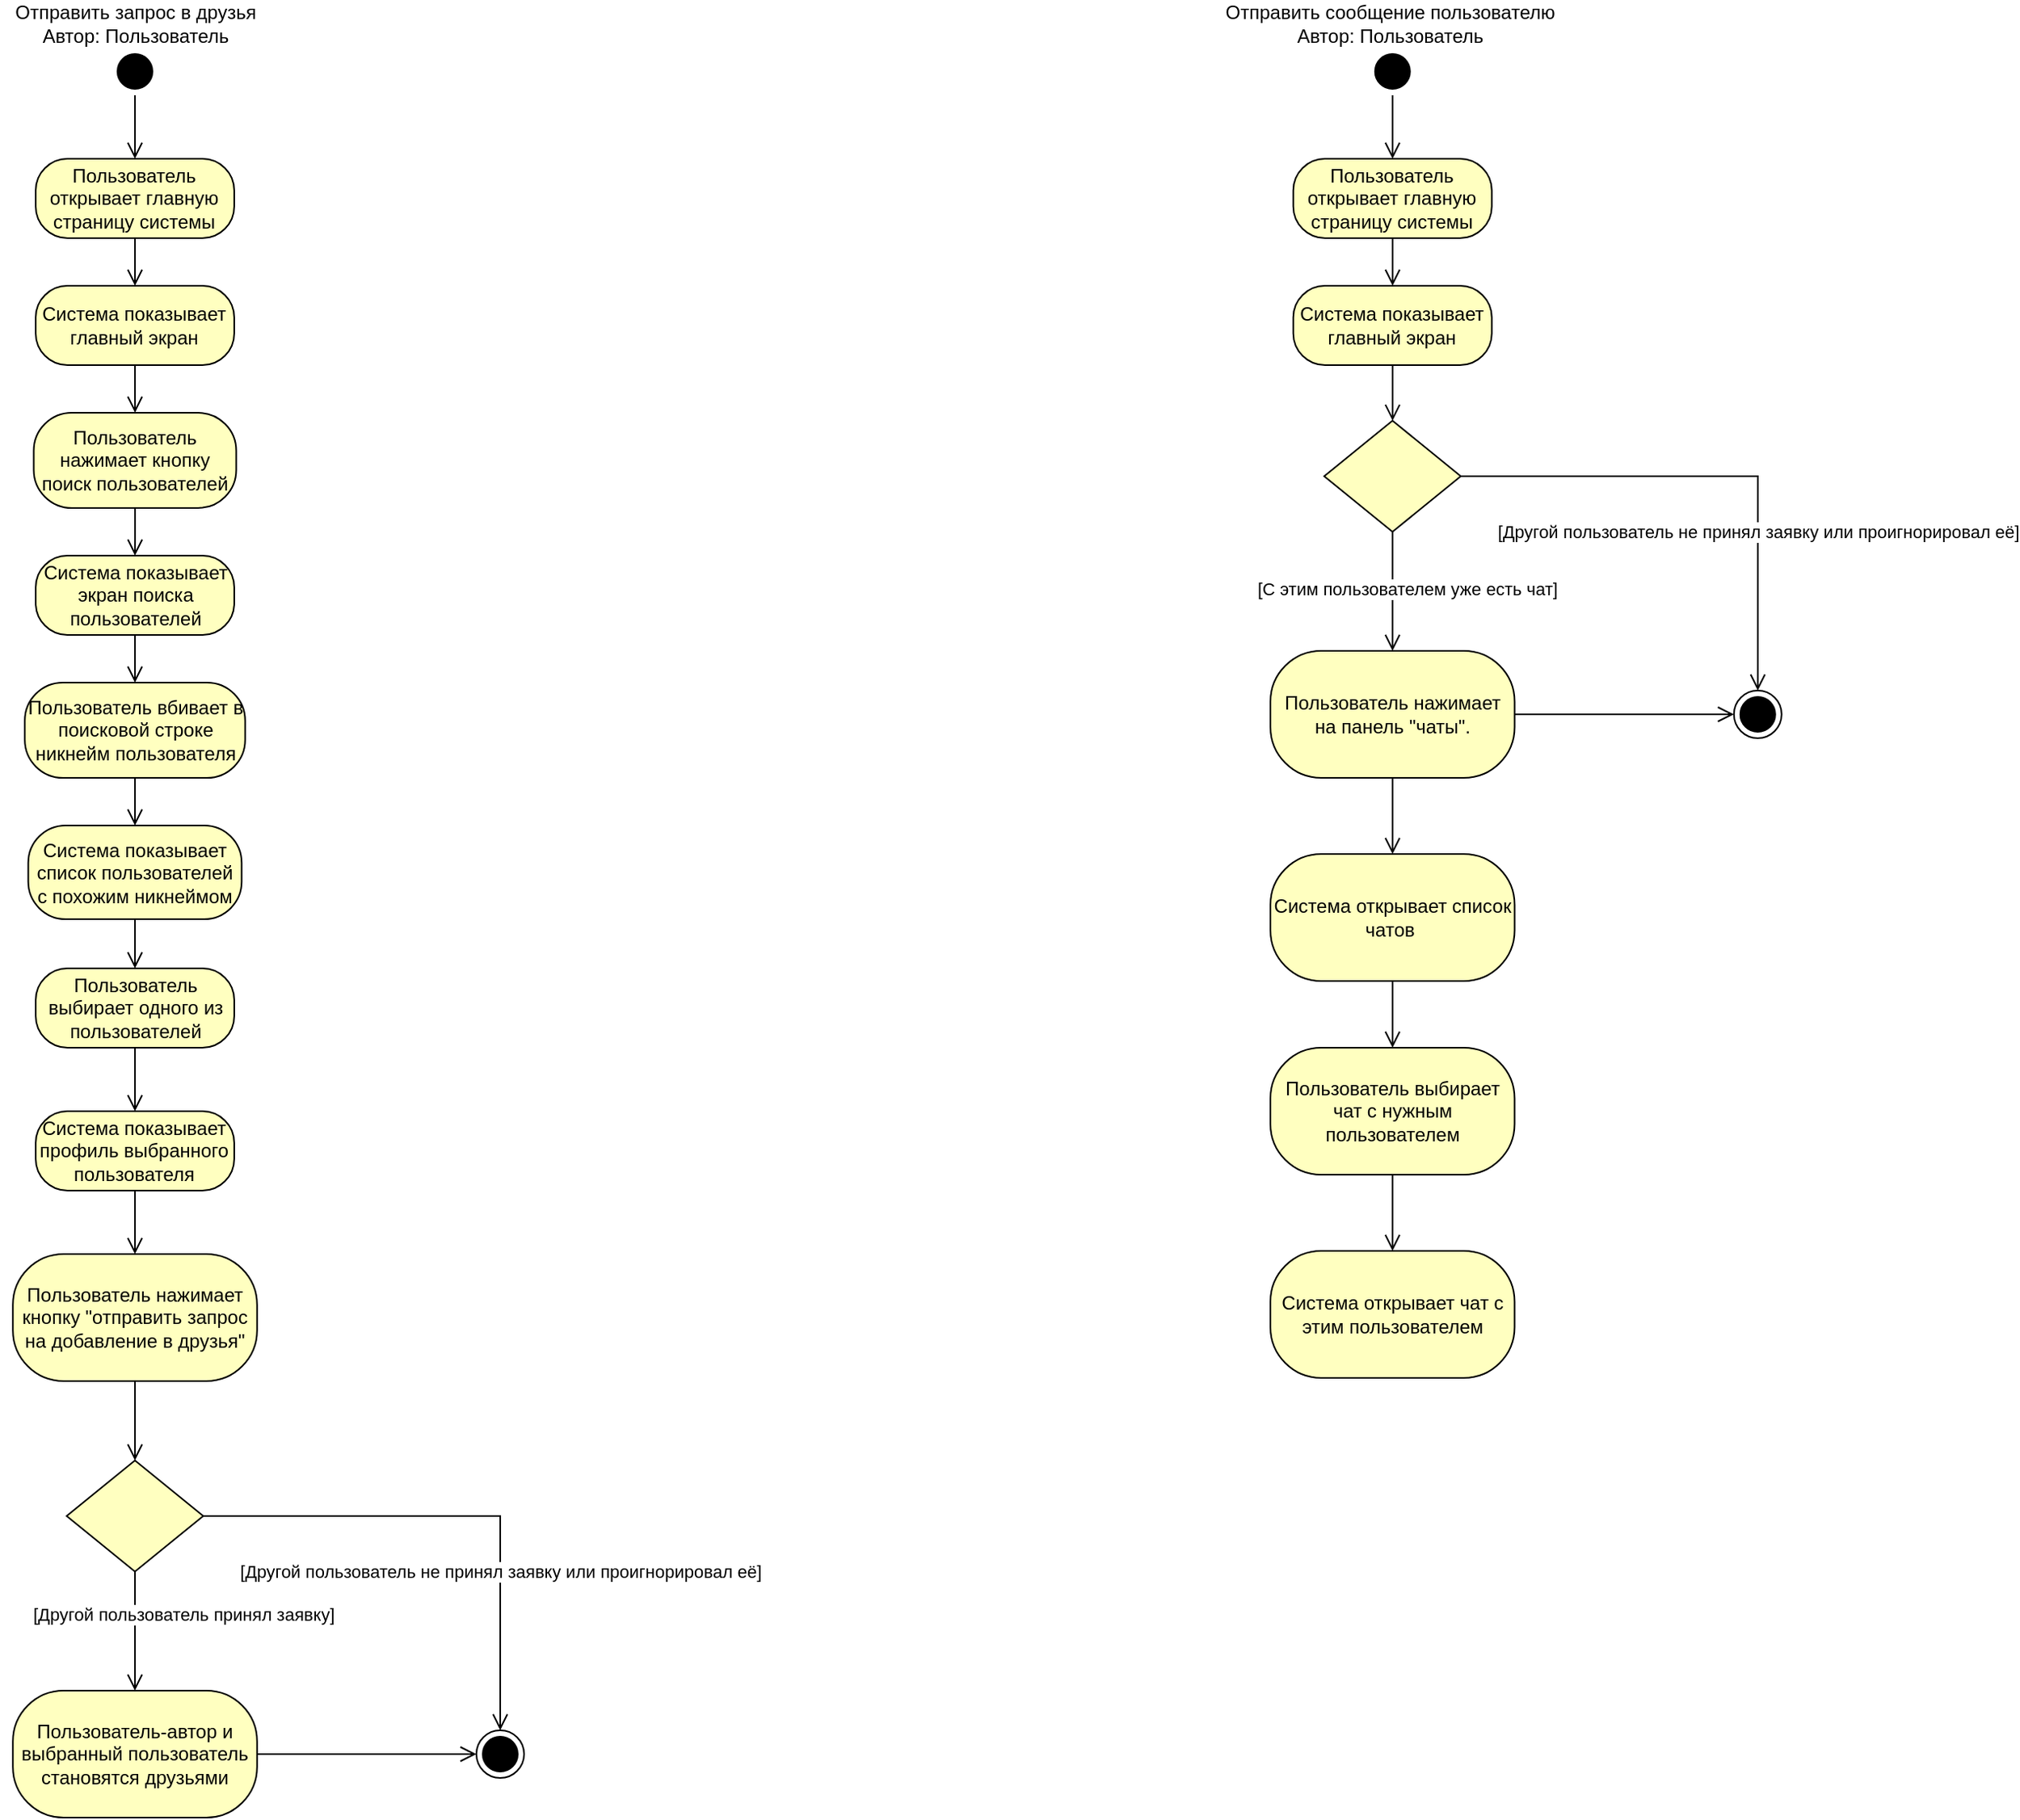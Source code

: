 <mxfile version="17.4.4" type="github">
  <diagram id="tcKMemuADxE5kFrq1bGR" name="Page-1">
    <mxGraphModel dx="1202" dy="691" grid="1" gridSize="10" guides="1" tooltips="1" connect="1" arrows="1" fold="1" page="1" pageScale="1" pageWidth="827" pageHeight="1169" math="0" shadow="0">
      <root>
        <mxCell id="0" />
        <mxCell id="1" parent="0" />
        <mxCell id="nFNWk6yXIx6QHPy42zAa-49" value="" style="ellipse;html=1;shape=startState;fillColor=#000000;strokeColor=#000000;" vertex="1" parent="1">
          <mxGeometry x="239.99" y="42" width="30" height="30" as="geometry" />
        </mxCell>
        <mxCell id="nFNWk6yXIx6QHPy42zAa-50" value="" style="edgeStyle=orthogonalEdgeStyle;html=1;verticalAlign=bottom;endArrow=open;endSize=8;strokeColor=#000000;rounded=0;" edge="1" parent="1" source="nFNWk6yXIx6QHPy42zAa-49" target="nFNWk6yXIx6QHPy42zAa-53">
          <mxGeometry relative="1" as="geometry">
            <mxPoint x="254.99" y="162" as="targetPoint" />
            <Array as="points">
              <mxPoint x="254.99" y="132" />
              <mxPoint x="254.99" y="132" />
            </Array>
          </mxGeometry>
        </mxCell>
        <mxCell id="nFNWk6yXIx6QHPy42zAa-51" value="Отправить запрос в друзья&lt;br&gt;Автор: Пользователь" style="text;html=1;align=center;verticalAlign=middle;resizable=0;points=[];autosize=1;strokeColor=none;fillColor=none;" vertex="1" parent="1">
          <mxGeometry x="170" y="12" width="170" height="30" as="geometry" />
        </mxCell>
        <mxCell id="nFNWk6yXIx6QHPy42zAa-52" style="edgeStyle=orthogonalEdgeStyle;rounded=0;orthogonalLoop=1;jettySize=auto;html=1;strokeColor=#000000;endSize=8;endArrow=open;endFill=0;" edge="1" parent="1" source="nFNWk6yXIx6QHPy42zAa-53" target="nFNWk6yXIx6QHPy42zAa-55">
          <mxGeometry relative="1" as="geometry" />
        </mxCell>
        <mxCell id="nFNWk6yXIx6QHPy42zAa-53" value="Пользователь открывает главную страницу системы" style="rounded=1;whiteSpace=wrap;html=1;arcSize=40;fontColor=#000000;fillColor=#ffffc0;strokeColor=#000000;" vertex="1" parent="1">
          <mxGeometry x="192.49" y="112" width="125" height="50" as="geometry" />
        </mxCell>
        <mxCell id="nFNWk6yXIx6QHPy42zAa-54" style="edgeStyle=orthogonalEdgeStyle;rounded=0;orthogonalLoop=1;jettySize=auto;html=1;endArrow=open;endFill=0;endSize=8;strokeColor=#000000;" edge="1" parent="1" source="nFNWk6yXIx6QHPy42zAa-55" target="nFNWk6yXIx6QHPy42zAa-57">
          <mxGeometry relative="1" as="geometry">
            <mxPoint x="255" y="262" as="targetPoint" />
          </mxGeometry>
        </mxCell>
        <mxCell id="nFNWk6yXIx6QHPy42zAa-55" value="Система показывает главный экран" style="rounded=1;whiteSpace=wrap;html=1;arcSize=40;fontColor=#000000;fillColor=#ffffc0;strokeColor=#000000;" vertex="1" parent="1">
          <mxGeometry x="192.49" y="192" width="125" height="50" as="geometry" />
        </mxCell>
        <mxCell id="nFNWk6yXIx6QHPy42zAa-56" style="edgeStyle=orthogonalEdgeStyle;rounded=0;orthogonalLoop=1;jettySize=auto;html=1;endArrow=open;endFill=0;endSize=8;strokeColor=#000000;" edge="1" parent="1" source="nFNWk6yXIx6QHPy42zAa-57" target="nFNWk6yXIx6QHPy42zAa-59">
          <mxGeometry relative="1" as="geometry">
            <mxPoint x="255" y="352" as="targetPoint" />
          </mxGeometry>
        </mxCell>
        <mxCell id="nFNWk6yXIx6QHPy42zAa-57" value="Пользователь нажимает кнопку поиск пользователей" style="rounded=1;whiteSpace=wrap;html=1;arcSize=40;fontColor=#000000;fillColor=#ffffc0;strokeColor=#000000;" vertex="1" parent="1">
          <mxGeometry x="191.25" y="272" width="127.5" height="60" as="geometry" />
        </mxCell>
        <mxCell id="nFNWk6yXIx6QHPy42zAa-58" style="edgeStyle=orthogonalEdgeStyle;rounded=0;orthogonalLoop=1;jettySize=auto;html=1;endArrow=open;endFill=0;endSize=8;strokeColor=#000000;" edge="1" parent="1" source="nFNWk6yXIx6QHPy42zAa-59" target="nFNWk6yXIx6QHPy42zAa-61">
          <mxGeometry relative="1" as="geometry">
            <mxPoint x="256.25" y="432" as="targetPoint" />
          </mxGeometry>
        </mxCell>
        <mxCell id="nFNWk6yXIx6QHPy42zAa-59" value="Система показывает экран поиска пользователей" style="rounded=1;whiteSpace=wrap;html=1;arcSize=40;fontColor=#000000;fillColor=#ffffc0;strokeColor=#000000;" vertex="1" parent="1">
          <mxGeometry x="192.5" y="362" width="125" height="50" as="geometry" />
        </mxCell>
        <mxCell id="nFNWk6yXIx6QHPy42zAa-60" style="edgeStyle=orthogonalEdgeStyle;rounded=0;orthogonalLoop=1;jettySize=auto;html=1;endArrow=open;endFill=0;endSize=8;strokeColor=#000000;" edge="1" parent="1" source="nFNWk6yXIx6QHPy42zAa-61" target="nFNWk6yXIx6QHPy42zAa-63">
          <mxGeometry relative="1" as="geometry">
            <mxPoint x="253.74" y="522" as="targetPoint" />
          </mxGeometry>
        </mxCell>
        <mxCell id="nFNWk6yXIx6QHPy42zAa-61" value="Пользователь вбивает в поисковой строке никнейм пользователя" style="rounded=1;whiteSpace=wrap;html=1;arcSize=40;fontColor=#000000;fillColor=#ffffc0;strokeColor=#000000;" vertex="1" parent="1">
          <mxGeometry x="185.62" y="442" width="138.75" height="60" as="geometry" />
        </mxCell>
        <mxCell id="nFNWk6yXIx6QHPy42zAa-62" style="edgeStyle=orthogonalEdgeStyle;rounded=0;orthogonalLoop=1;jettySize=auto;html=1;endArrow=open;endFill=0;endSize=8;strokeColor=#000000;" edge="1" parent="1" source="nFNWk6yXIx6QHPy42zAa-63" target="nFNWk6yXIx6QHPy42zAa-65">
          <mxGeometry relative="1" as="geometry">
            <mxPoint x="248.12" y="681" as="targetPoint" />
          </mxGeometry>
        </mxCell>
        <mxCell id="nFNWk6yXIx6QHPy42zAa-63" value="Система показывает список пользователей с похожим никнеймом" style="rounded=1;whiteSpace=wrap;html=1;arcSize=40;fontColor=#000000;fillColor=#ffffc0;strokeColor=#000000;" vertex="1" parent="1">
          <mxGeometry x="187.79" y="532" width="134.38" height="59" as="geometry" />
        </mxCell>
        <mxCell id="nFNWk6yXIx6QHPy42zAa-64" style="edgeStyle=orthogonalEdgeStyle;rounded=0;orthogonalLoop=1;jettySize=auto;html=1;endArrow=open;endFill=0;endSize=8;strokeColor=#000000;" edge="1" parent="1" source="nFNWk6yXIx6QHPy42zAa-65" target="nFNWk6yXIx6QHPy42zAa-67">
          <mxGeometry relative="1" as="geometry">
            <mxPoint x="250.3" y="812" as="targetPoint" />
          </mxGeometry>
        </mxCell>
        <mxCell id="nFNWk6yXIx6QHPy42zAa-65" value="Пользователь выбирает одного из пользователей" style="rounded=1;whiteSpace=wrap;html=1;arcSize=40;fontColor=#000000;fillColor=#ffffc0;strokeColor=#000000;" vertex="1" parent="1">
          <mxGeometry x="192.5" y="622" width="125" height="50" as="geometry" />
        </mxCell>
        <mxCell id="nFNWk6yXIx6QHPy42zAa-66" style="edgeStyle=orthogonalEdgeStyle;rounded=0;orthogonalLoop=1;jettySize=auto;html=1;endArrow=open;endFill=0;endSize=8;strokeColor=#000000;" edge="1" parent="1" source="nFNWk6yXIx6QHPy42zAa-67" target="nFNWk6yXIx6QHPy42zAa-69">
          <mxGeometry relative="1" as="geometry">
            <mxPoint x="259.68" y="942" as="targetPoint" />
          </mxGeometry>
        </mxCell>
        <mxCell id="nFNWk6yXIx6QHPy42zAa-67" value="Система показывает профиль выбранного пользователя" style="rounded=1;whiteSpace=wrap;html=1;arcSize=40;fontColor=#000000;fillColor=#ffffc0;strokeColor=#000000;" vertex="1" parent="1">
          <mxGeometry x="192.49" y="712" width="125" height="50" as="geometry" />
        </mxCell>
        <mxCell id="nFNWk6yXIx6QHPy42zAa-68" style="edgeStyle=orthogonalEdgeStyle;rounded=0;orthogonalLoop=1;jettySize=auto;html=1;endArrow=open;endFill=0;endSize=8;strokeColor=#000000;" edge="1" parent="1" source="nFNWk6yXIx6QHPy42zAa-69" target="nFNWk6yXIx6QHPy42zAa-70">
          <mxGeometry relative="1" as="geometry">
            <mxPoint x="255.0" y="962" as="targetPoint" />
          </mxGeometry>
        </mxCell>
        <mxCell id="nFNWk6yXIx6QHPy42zAa-69" value="Пользователь нажимает кнопку &quot;отправить запрос на добавление в друзья&quot;" style="rounded=1;whiteSpace=wrap;html=1;arcSize=40;fontColor=#000000;fillColor=#ffffc0;strokeColor=#000000;" vertex="1" parent="1">
          <mxGeometry x="178.12" y="802" width="153.76" height="80" as="geometry" />
        </mxCell>
        <mxCell id="nFNWk6yXIx6QHPy42zAa-70" value="" style="rhombus;whiteSpace=wrap;html=1;fillColor=#ffffc0;strokeColor=#000000;" vertex="1" parent="1">
          <mxGeometry x="211.98" y="932" width="86" height="70" as="geometry" />
        </mxCell>
        <mxCell id="nFNWk6yXIx6QHPy42zAa-71" value="" style="edgeStyle=orthogonalEdgeStyle;html=1;align=left;verticalAlign=bottom;endArrow=open;endSize=8;strokeColor=#000000;rounded=0;entryX=0.5;entryY=0;entryDx=0;entryDy=0;" edge="1" parent="1" source="nFNWk6yXIx6QHPy42zAa-70" target="nFNWk6yXIx6QHPy42zAa-76">
          <mxGeometry x="-1" relative="1" as="geometry">
            <mxPoint x="460" y="1022" as="targetPoint" />
          </mxGeometry>
        </mxCell>
        <mxCell id="nFNWk6yXIx6QHPy42zAa-72" value="[Другой пользователь не принял заявку или проигнорировал её]" style="edgeLabel;html=1;align=center;verticalAlign=middle;resizable=0;points=[];" vertex="1" connectable="0" parent="nFNWk6yXIx6QHPy42zAa-71">
          <mxGeometry x="-0.325" y="3" relative="1" as="geometry">
            <mxPoint x="78" y="38" as="offset" />
          </mxGeometry>
        </mxCell>
        <mxCell id="nFNWk6yXIx6QHPy42zAa-73" value="&lt;span style=&quot;text-align: center&quot;&gt;[Другой пользователь принял заявку]&lt;/span&gt;" style="edgeStyle=orthogonalEdgeStyle;html=1;align=left;verticalAlign=top;endArrow=open;endSize=8;strokeColor=#000000;rounded=0;" edge="1" parent="1" source="nFNWk6yXIx6QHPy42zAa-70" target="nFNWk6yXIx6QHPy42zAa-75">
          <mxGeometry x="-0.667" y="-66" relative="1" as="geometry">
            <mxPoint x="226" y="1192" as="targetPoint" />
            <mxPoint y="1" as="offset" />
          </mxGeometry>
        </mxCell>
        <mxCell id="nFNWk6yXIx6QHPy42zAa-74" style="edgeStyle=orthogonalEdgeStyle;rounded=0;orthogonalLoop=1;jettySize=auto;html=1;endArrow=open;endFill=0;endSize=8;strokeColor=#000000;" edge="1" parent="1" source="nFNWk6yXIx6QHPy42zAa-75" target="nFNWk6yXIx6QHPy42zAa-76">
          <mxGeometry relative="1" as="geometry" />
        </mxCell>
        <mxCell id="nFNWk6yXIx6QHPy42zAa-75" value="Пользователь-автор и выбранный пользователь становятся друзьями" style="rounded=1;whiteSpace=wrap;html=1;arcSize=40;fontColor=#000000;fillColor=#ffffc0;strokeColor=#000000;" vertex="1" parent="1">
          <mxGeometry x="178.12" y="1077" width="153.76" height="80" as="geometry" />
        </mxCell>
        <mxCell id="nFNWk6yXIx6QHPy42zAa-76" value="" style="ellipse;html=1;shape=endState;fillColor=#000000;strokeColor=#000000;" vertex="1" parent="1">
          <mxGeometry x="470" y="1102" width="30" height="30" as="geometry" />
        </mxCell>
        <mxCell id="nFNWk6yXIx6QHPy42zAa-77" value="" style="ellipse;html=1;shape=startState;fillColor=#000000;strokeColor=#000000;" vertex="1" parent="1">
          <mxGeometry x="1031.88" y="42" width="30" height="30" as="geometry" />
        </mxCell>
        <mxCell id="nFNWk6yXIx6QHPy42zAa-78" value="" style="edgeStyle=orthogonalEdgeStyle;html=1;verticalAlign=bottom;endArrow=open;endSize=8;strokeColor=#000000;rounded=0;" edge="1" parent="1" source="nFNWk6yXIx6QHPy42zAa-77" target="nFNWk6yXIx6QHPy42zAa-81">
          <mxGeometry relative="1" as="geometry">
            <mxPoint x="1046.88" y="162" as="targetPoint" />
            <Array as="points">
              <mxPoint x="1046.88" y="132" />
              <mxPoint x="1046.88" y="132" />
            </Array>
          </mxGeometry>
        </mxCell>
        <mxCell id="nFNWk6yXIx6QHPy42zAa-79" value="Отправить сообщение пользователю&lt;br&gt;Автор: Пользователь" style="text;html=1;align=center;verticalAlign=middle;resizable=0;points=[];autosize=1;strokeColor=none;fillColor=none;" vertex="1" parent="1">
          <mxGeometry x="935" y="12" width="220" height="30" as="geometry" />
        </mxCell>
        <mxCell id="nFNWk6yXIx6QHPy42zAa-80" style="edgeStyle=orthogonalEdgeStyle;rounded=0;orthogonalLoop=1;jettySize=auto;html=1;strokeColor=#000000;endSize=8;endArrow=open;endFill=0;" edge="1" parent="1" source="nFNWk6yXIx6QHPy42zAa-81" target="nFNWk6yXIx6QHPy42zAa-83">
          <mxGeometry relative="1" as="geometry" />
        </mxCell>
        <mxCell id="nFNWk6yXIx6QHPy42zAa-81" value="Пользователь открывает главную страницу системы" style="rounded=1;whiteSpace=wrap;html=1;arcSize=40;fontColor=#000000;fillColor=#ffffc0;strokeColor=#000000;" vertex="1" parent="1">
          <mxGeometry x="984.38" y="112" width="125" height="50" as="geometry" />
        </mxCell>
        <mxCell id="nFNWk6yXIx6QHPy42zAa-82" style="edgeStyle=orthogonalEdgeStyle;rounded=0;orthogonalLoop=1;jettySize=auto;html=1;endArrow=open;endFill=0;endSize=8;strokeColor=#000000;" edge="1" parent="1" source="nFNWk6yXIx6QHPy42zAa-83" target="nFNWk6yXIx6QHPy42zAa-105">
          <mxGeometry relative="1" as="geometry">
            <mxPoint x="1045" y="272" as="targetPoint" />
          </mxGeometry>
        </mxCell>
        <mxCell id="nFNWk6yXIx6QHPy42zAa-83" value="Система показывает главный экран" style="rounded=1;whiteSpace=wrap;html=1;arcSize=40;fontColor=#000000;fillColor=#ffffc0;strokeColor=#000000;" vertex="1" parent="1">
          <mxGeometry x="984.38" y="192" width="125" height="50" as="geometry" />
        </mxCell>
        <mxCell id="nFNWk6yXIx6QHPy42zAa-105" value="" style="rhombus;whiteSpace=wrap;html=1;fillColor=#ffffc0;strokeColor=#000000;" vertex="1" parent="1">
          <mxGeometry x="1003.86" y="277" width="86" height="70" as="geometry" />
        </mxCell>
        <mxCell id="nFNWk6yXIx6QHPy42zAa-106" value="" style="edgeStyle=orthogonalEdgeStyle;html=1;align=left;verticalAlign=bottom;endArrow=open;endSize=8;strokeColor=#000000;rounded=0;entryX=0.5;entryY=0;entryDx=0;entryDy=0;" edge="1" parent="1" source="nFNWk6yXIx6QHPy42zAa-105" target="nFNWk6yXIx6QHPy42zAa-111">
          <mxGeometry x="-1" relative="1" as="geometry">
            <mxPoint x="1251.88" y="367" as="targetPoint" />
          </mxGeometry>
        </mxCell>
        <mxCell id="nFNWk6yXIx6QHPy42zAa-107" value="[Другой пользователь не принял заявку или проигнорировал её]" style="edgeLabel;html=1;align=center;verticalAlign=middle;resizable=0;points=[];" vertex="1" connectable="0" parent="nFNWk6yXIx6QHPy42zAa-106">
          <mxGeometry x="-0.325" y="3" relative="1" as="geometry">
            <mxPoint x="78" y="38" as="offset" />
          </mxGeometry>
        </mxCell>
        <mxCell id="nFNWk6yXIx6QHPy42zAa-108" value="&lt;span style=&quot;text-align: center&quot;&gt;[С этим пользователем уже есть чат]&lt;/span&gt;" style="edgeStyle=orthogonalEdgeStyle;html=1;align=left;verticalAlign=top;endArrow=open;endSize=8;strokeColor=#000000;rounded=0;" edge="1" parent="1" source="nFNWk6yXIx6QHPy42zAa-105" target="nFNWk6yXIx6QHPy42zAa-110">
          <mxGeometry x="-0.387" y="-87" relative="1" as="geometry">
            <mxPoint x="1017.88" y="537" as="targetPoint" />
            <mxPoint as="offset" />
          </mxGeometry>
        </mxCell>
        <mxCell id="nFNWk6yXIx6QHPy42zAa-109" style="edgeStyle=orthogonalEdgeStyle;rounded=0;orthogonalLoop=1;jettySize=auto;html=1;endArrow=open;endFill=0;endSize=8;strokeColor=#000000;" edge="1" parent="1" source="nFNWk6yXIx6QHPy42zAa-110" target="nFNWk6yXIx6QHPy42zAa-111">
          <mxGeometry relative="1" as="geometry" />
        </mxCell>
        <mxCell id="nFNWk6yXIx6QHPy42zAa-113" style="edgeStyle=orthogonalEdgeStyle;rounded=0;orthogonalLoop=1;jettySize=auto;html=1;endArrow=open;endFill=0;endSize=8;strokeColor=#000000;" edge="1" parent="1" source="nFNWk6yXIx6QHPy42zAa-110" target="nFNWk6yXIx6QHPy42zAa-112">
          <mxGeometry relative="1" as="geometry" />
        </mxCell>
        <mxCell id="nFNWk6yXIx6QHPy42zAa-110" value="Пользователь нажимает на панель &quot;чаты&quot;." style="rounded=1;whiteSpace=wrap;html=1;arcSize=40;fontColor=#000000;fillColor=#ffffc0;strokeColor=#000000;" vertex="1" parent="1">
          <mxGeometry x="970" y="422" width="153.76" height="80" as="geometry" />
        </mxCell>
        <mxCell id="nFNWk6yXIx6QHPy42zAa-111" value="" style="ellipse;html=1;shape=endState;fillColor=#000000;strokeColor=#000000;" vertex="1" parent="1">
          <mxGeometry x="1261.88" y="447" width="30" height="30" as="geometry" />
        </mxCell>
        <mxCell id="nFNWk6yXIx6QHPy42zAa-117" style="edgeStyle=orthogonalEdgeStyle;rounded=0;orthogonalLoop=1;jettySize=auto;html=1;endArrow=open;endFill=0;endSize=8;strokeColor=#000000;" edge="1" parent="1" source="nFNWk6yXIx6QHPy42zAa-112" target="nFNWk6yXIx6QHPy42zAa-115">
          <mxGeometry relative="1" as="geometry" />
        </mxCell>
        <mxCell id="nFNWk6yXIx6QHPy42zAa-112" value="Система открывает список чатов&amp;nbsp;" style="rounded=1;whiteSpace=wrap;html=1;arcSize=40;fontColor=#000000;fillColor=#ffffc0;strokeColor=#000000;" vertex="1" parent="1">
          <mxGeometry x="970" y="550" width="153.76" height="80" as="geometry" />
        </mxCell>
        <mxCell id="nFNWk6yXIx6QHPy42zAa-114" style="edgeStyle=orthogonalEdgeStyle;rounded=0;orthogonalLoop=1;jettySize=auto;html=1;endArrow=open;endFill=0;endSize=8;strokeColor=#000000;" edge="1" source="nFNWk6yXIx6QHPy42zAa-115" target="nFNWk6yXIx6QHPy42zAa-116" parent="1">
          <mxGeometry relative="1" as="geometry" />
        </mxCell>
        <mxCell id="nFNWk6yXIx6QHPy42zAa-115" value="Пользователь выбирает чат с нужным пользователем" style="rounded=1;whiteSpace=wrap;html=1;arcSize=40;fontColor=#000000;fillColor=#ffffc0;strokeColor=#000000;" vertex="1" parent="1">
          <mxGeometry x="969.98" y="672" width="153.76" height="80" as="geometry" />
        </mxCell>
        <mxCell id="nFNWk6yXIx6QHPy42zAa-116" value="Система открывает чат с этим пользователем" style="rounded=1;whiteSpace=wrap;html=1;arcSize=40;fontColor=#000000;fillColor=#ffffc0;strokeColor=#000000;" vertex="1" parent="1">
          <mxGeometry x="969.98" y="800" width="153.76" height="80" as="geometry" />
        </mxCell>
      </root>
    </mxGraphModel>
  </diagram>
</mxfile>
